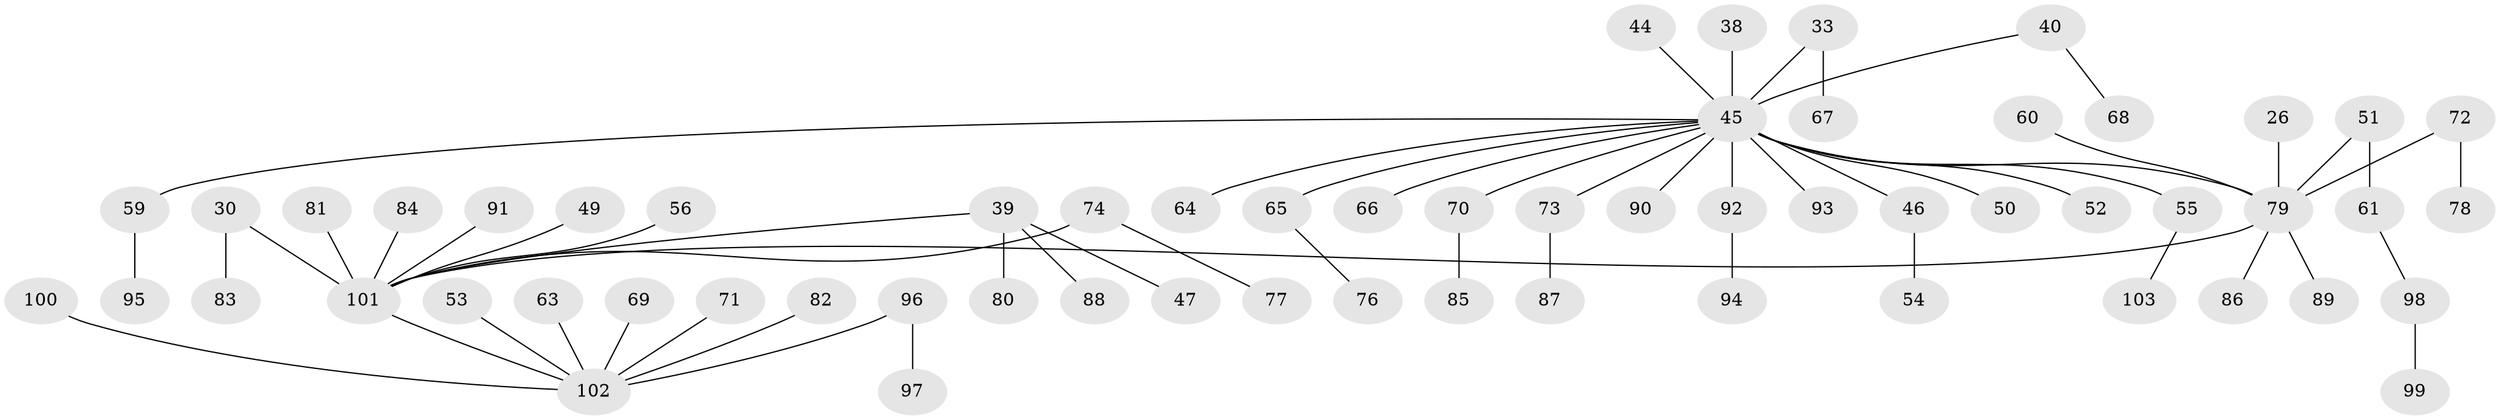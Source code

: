 // original degree distribution, {1: 0.49514563106796117, 9: 0.009708737864077669, 4: 0.08737864077669903, 3: 0.1553398058252427, 2: 0.23300970873786409, 5: 0.009708737864077669, 7: 0.009708737864077669}
// Generated by graph-tools (version 1.1) at 2025/55/03/04/25 21:55:53]
// undirected, 61 vertices, 60 edges
graph export_dot {
graph [start="1"]
  node [color=gray90,style=filled];
  26;
  30;
  33;
  38;
  39;
  40;
  44;
  45 [super="+11+17+43+15+20+9+1+35"];
  46;
  47;
  49;
  50;
  51 [super="+22+23"];
  52;
  53;
  54;
  55;
  56;
  59 [super="+57"];
  60;
  61;
  63;
  64;
  65;
  66;
  67;
  68;
  69;
  70;
  71;
  72;
  73 [super="+24"];
  74 [super="+58"];
  76;
  77;
  78;
  79 [super="+21+16"];
  80;
  81;
  82;
  83;
  84;
  85;
  86;
  87;
  88;
  89;
  90;
  91;
  92;
  93;
  94;
  95;
  96 [super="+75"];
  97;
  98;
  99;
  100;
  101 [super="+36"];
  102 [super="+41+37+62"];
  103;
  26 -- 79;
  30 -- 83;
  30 -- 101;
  33 -- 67;
  33 -- 45;
  38 -- 45;
  39 -- 47;
  39 -- 80;
  39 -- 88;
  39 -- 101;
  40 -- 68;
  40 -- 45;
  44 -- 45;
  45 -- 73;
  45 -- 59;
  45 -- 65;
  45 -- 70;
  45 -- 79;
  45 -- 90;
  45 -- 92;
  45 -- 46;
  45 -- 50;
  45 -- 52;
  45 -- 55;
  45 -- 93;
  45 -- 66;
  45 -- 64;
  46 -- 54;
  49 -- 101;
  51 -- 61;
  51 -- 79;
  53 -- 102;
  55 -- 103;
  56 -- 101;
  59 -- 95;
  60 -- 79;
  61 -- 98;
  63 -- 102;
  65 -- 76;
  69 -- 102;
  70 -- 85;
  71 -- 102;
  72 -- 78;
  72 -- 79;
  73 -- 87;
  74 -- 101;
  74 -- 77;
  79 -- 86;
  79 -- 89;
  79 -- 101;
  81 -- 101;
  82 -- 102;
  84 -- 101;
  91 -- 101;
  92 -- 94;
  96 -- 97;
  96 -- 102;
  98 -- 99;
  100 -- 102;
  101 -- 102;
}
